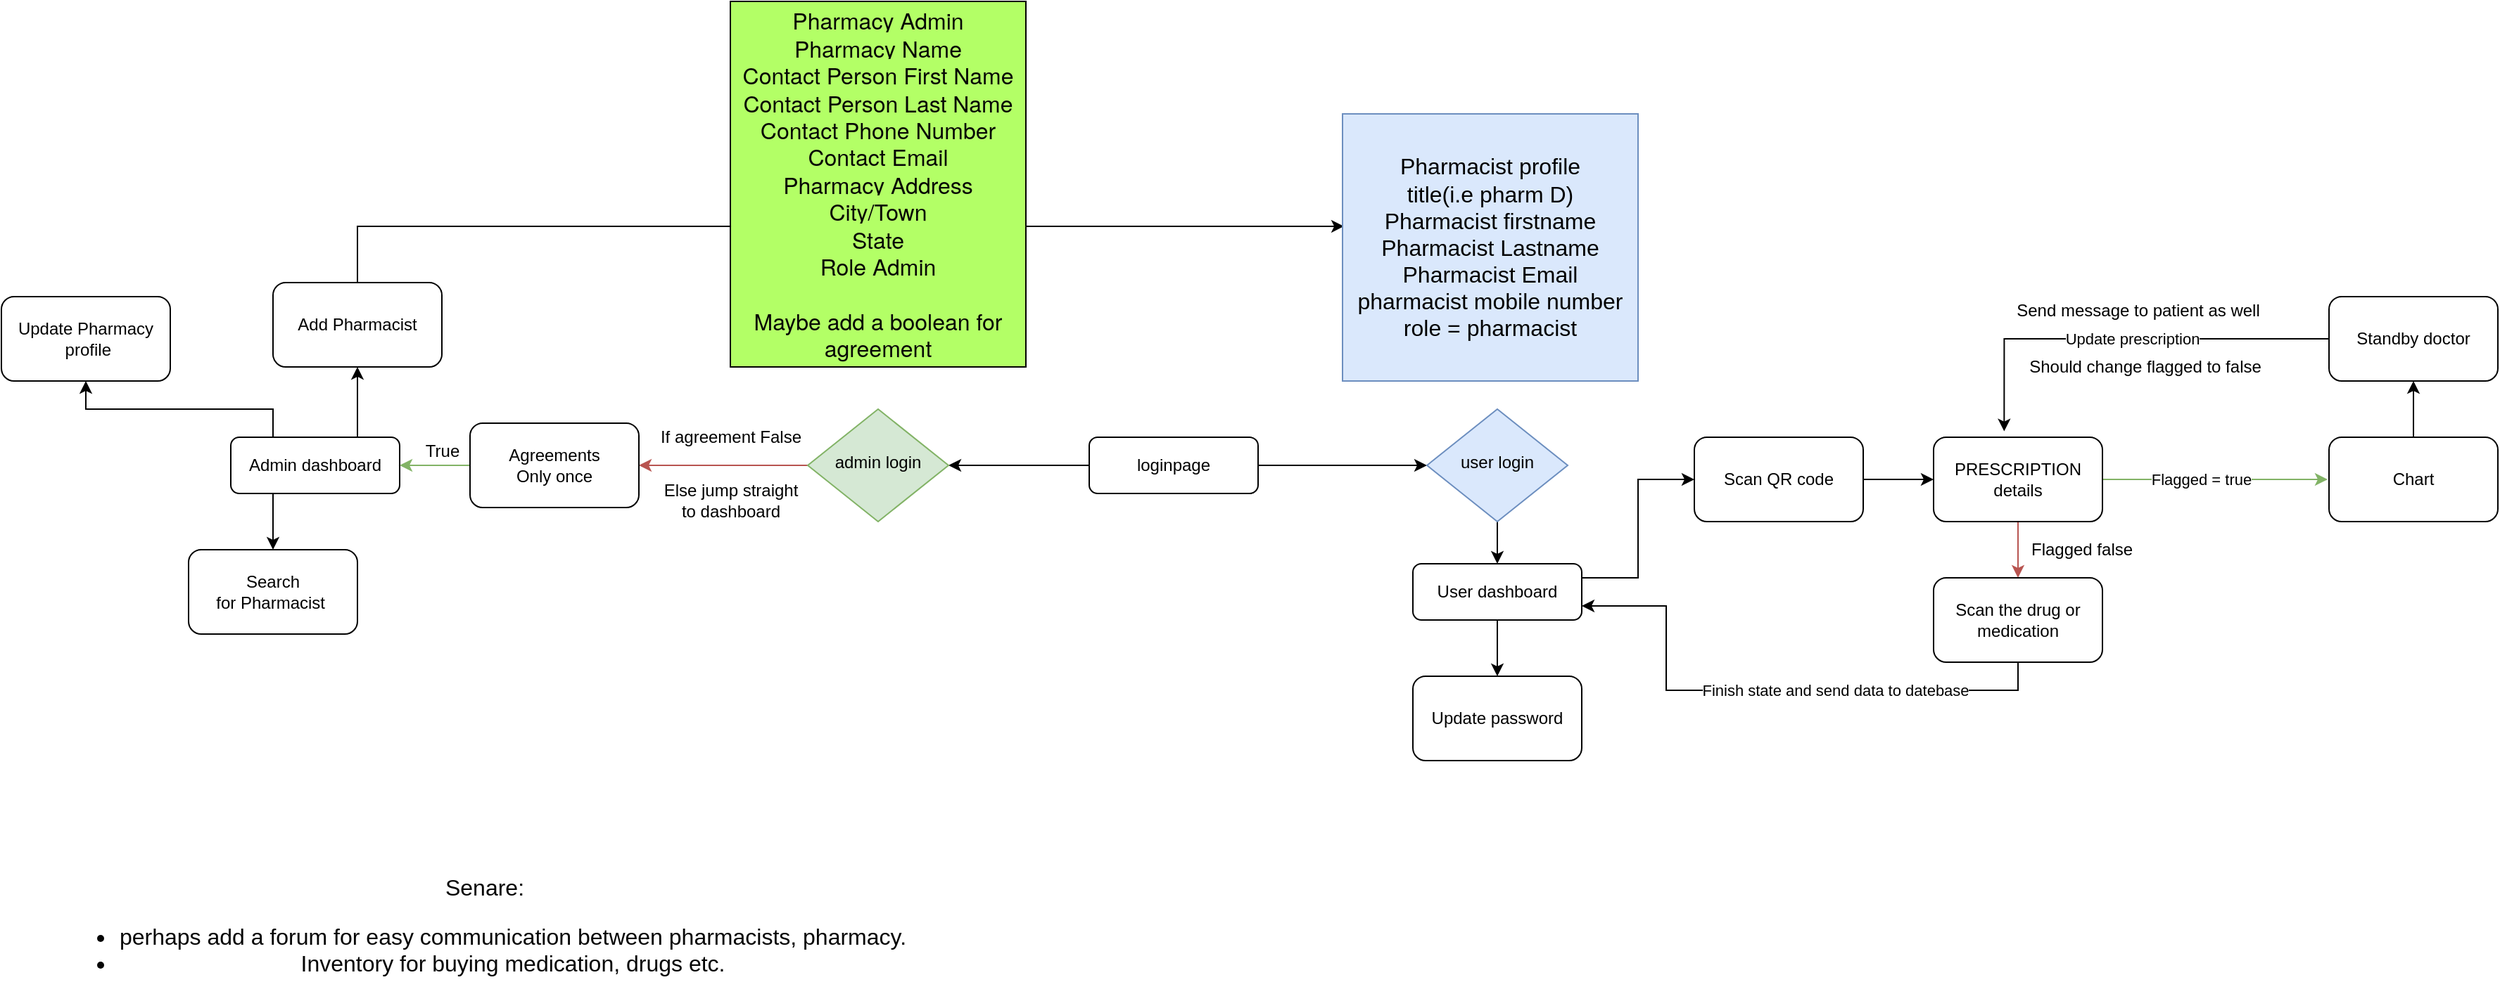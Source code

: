<mxfile version="16.6.8" type="gitlab">
  <diagram id="C5RBs43oDa-KdzZeNtuy" name="Page-1">
    <mxGraphModel dx="2249" dy="1963" grid="1" gridSize="10" guides="1" tooltips="1" connect="1" arrows="1" fold="1" page="1" pageScale="1" pageWidth="827" pageHeight="1169" math="0" shadow="0">
      <root>
        <mxCell id="WIyWlLk6GJQsqaUBKTNV-0" />
        <mxCell id="WIyWlLk6GJQsqaUBKTNV-1" parent="WIyWlLk6GJQsqaUBKTNV-0" />
        <mxCell id="Dos6IfHk-zw9CJUv5LPl-1" style="edgeStyle=orthogonalEdgeStyle;rounded=0;orthogonalLoop=1;jettySize=auto;html=1;exitX=1;exitY=0.5;exitDx=0;exitDy=0;entryX=0;entryY=0.5;entryDx=0;entryDy=0;" parent="WIyWlLk6GJQsqaUBKTNV-1" source="WIyWlLk6GJQsqaUBKTNV-3" target="WIyWlLk6GJQsqaUBKTNV-6" edge="1">
          <mxGeometry relative="1" as="geometry" />
        </mxCell>
        <mxCell id="Dos6IfHk-zw9CJUv5LPl-4" style="edgeStyle=orthogonalEdgeStyle;rounded=0;orthogonalLoop=1;jettySize=auto;html=1;exitX=0;exitY=0.5;exitDx=0;exitDy=0;" parent="WIyWlLk6GJQsqaUBKTNV-1" source="WIyWlLk6GJQsqaUBKTNV-3" target="WIyWlLk6GJQsqaUBKTNV-10" edge="1">
          <mxGeometry relative="1" as="geometry" />
        </mxCell>
        <mxCell id="WIyWlLk6GJQsqaUBKTNV-3" value="loginpage" style="rounded=1;whiteSpace=wrap;html=1;fontSize=12;glass=0;strokeWidth=1;shadow=0;" parent="WIyWlLk6GJQsqaUBKTNV-1" vertex="1">
          <mxGeometry x="360" y="130" width="120" height="40" as="geometry" />
        </mxCell>
        <mxCell id="Dos6IfHk-zw9CJUv5LPl-69" style="edgeStyle=orthogonalEdgeStyle;rounded=0;orthogonalLoop=1;jettySize=auto;html=1;exitX=0.5;exitY=1;exitDx=0;exitDy=0;entryX=0.5;entryY=0;entryDx=0;entryDy=0;fontColor=#050505;" parent="WIyWlLk6GJQsqaUBKTNV-1" source="WIyWlLk6GJQsqaUBKTNV-6" target="WIyWlLk6GJQsqaUBKTNV-7" edge="1">
          <mxGeometry relative="1" as="geometry" />
        </mxCell>
        <mxCell id="WIyWlLk6GJQsqaUBKTNV-6" value="user login" style="rhombus;whiteSpace=wrap;html=1;shadow=0;fontFamily=Helvetica;fontSize=12;align=center;strokeWidth=1;spacing=6;spacingTop=-4;fillColor=#dae8fc;strokeColor=#6c8ebf;" parent="WIyWlLk6GJQsqaUBKTNV-1" vertex="1">
          <mxGeometry x="600" y="110" width="100" height="80" as="geometry" />
        </mxCell>
        <mxCell id="Dos6IfHk-zw9CJUv5LPl-10" style="edgeStyle=orthogonalEdgeStyle;rounded=0;orthogonalLoop=1;jettySize=auto;html=1;exitX=0.5;exitY=1;exitDx=0;exitDy=0;" parent="WIyWlLk6GJQsqaUBKTNV-1" source="WIyWlLk6GJQsqaUBKTNV-7" target="Dos6IfHk-zw9CJUv5LPl-7" edge="1">
          <mxGeometry relative="1" as="geometry" />
        </mxCell>
        <mxCell id="Dos6IfHk-zw9CJUv5LPl-55" style="edgeStyle=orthogonalEdgeStyle;rounded=0;orthogonalLoop=1;jettySize=auto;html=1;exitX=1;exitY=0.25;exitDx=0;exitDy=0;entryX=0;entryY=0.5;entryDx=0;entryDy=0;" parent="WIyWlLk6GJQsqaUBKTNV-1" source="WIyWlLk6GJQsqaUBKTNV-7" target="Dos6IfHk-zw9CJUv5LPl-27" edge="1">
          <mxGeometry relative="1" as="geometry" />
        </mxCell>
        <mxCell id="WIyWlLk6GJQsqaUBKTNV-7" value="User dashboard" style="rounded=1;whiteSpace=wrap;html=1;fontSize=12;glass=0;strokeWidth=1;shadow=0;" parent="WIyWlLk6GJQsqaUBKTNV-1" vertex="1">
          <mxGeometry x="590" y="220" width="120" height="40" as="geometry" />
        </mxCell>
        <mxCell id="Dos6IfHk-zw9CJUv5LPl-59" style="edgeStyle=orthogonalEdgeStyle;rounded=0;orthogonalLoop=1;jettySize=auto;html=1;exitX=0;exitY=0.5;exitDx=0;exitDy=0;entryX=1;entryY=0.5;entryDx=0;entryDy=0;fillColor=#f8cecc;strokeColor=#b85450;" parent="WIyWlLk6GJQsqaUBKTNV-1" source="WIyWlLk6GJQsqaUBKTNV-10" target="Dos6IfHk-zw9CJUv5LPl-15" edge="1">
          <mxGeometry relative="1" as="geometry" />
        </mxCell>
        <mxCell id="WIyWlLk6GJQsqaUBKTNV-10" value="admin login" style="rhombus;whiteSpace=wrap;html=1;shadow=0;fontFamily=Helvetica;fontSize=12;align=center;strokeWidth=1;spacing=6;spacingTop=-4;fillColor=#d5e8d4;strokeColor=#82b366;" parent="WIyWlLk6GJQsqaUBKTNV-1" vertex="1">
          <mxGeometry x="160" y="110" width="100" height="80" as="geometry" />
        </mxCell>
        <mxCell id="Dos6IfHk-zw9CJUv5LPl-56" style="edgeStyle=orthogonalEdgeStyle;rounded=0;orthogonalLoop=1;jettySize=auto;html=1;exitX=0.75;exitY=0;exitDx=0;exitDy=0;entryX=0.5;entryY=1;entryDx=0;entryDy=0;" parent="WIyWlLk6GJQsqaUBKTNV-1" source="WIyWlLk6GJQsqaUBKTNV-12" target="Dos6IfHk-zw9CJUv5LPl-13" edge="1">
          <mxGeometry relative="1" as="geometry" />
        </mxCell>
        <mxCell id="Dos6IfHk-zw9CJUv5LPl-57" style="edgeStyle=orthogonalEdgeStyle;rounded=0;orthogonalLoop=1;jettySize=auto;html=1;exitX=0.25;exitY=0;exitDx=0;exitDy=0;entryX=0.5;entryY=1;entryDx=0;entryDy=0;" parent="WIyWlLk6GJQsqaUBKTNV-1" source="WIyWlLk6GJQsqaUBKTNV-12" target="Dos6IfHk-zw9CJUv5LPl-6" edge="1">
          <mxGeometry relative="1" as="geometry" />
        </mxCell>
        <mxCell id="Dos6IfHk-zw9CJUv5LPl-61" style="edgeStyle=orthogonalEdgeStyle;rounded=0;orthogonalLoop=1;jettySize=auto;html=1;exitX=0.25;exitY=1;exitDx=0;exitDy=0;entryX=0.5;entryY=0;entryDx=0;entryDy=0;" parent="WIyWlLk6GJQsqaUBKTNV-1" source="WIyWlLk6GJQsqaUBKTNV-12" target="Dos6IfHk-zw9CJUv5LPl-11" edge="1">
          <mxGeometry relative="1" as="geometry" />
        </mxCell>
        <mxCell id="WIyWlLk6GJQsqaUBKTNV-12" value="Admin dashboard" style="rounded=1;whiteSpace=wrap;html=1;fontSize=12;glass=0;strokeWidth=1;shadow=0;" parent="WIyWlLk6GJQsqaUBKTNV-1" vertex="1">
          <mxGeometry x="-250" y="130" width="120" height="40" as="geometry" />
        </mxCell>
        <mxCell id="Dos6IfHk-zw9CJUv5LPl-6" value="Update Pharmacy&lt;br&gt;&amp;nbsp;profile" style="rounded=1;whiteSpace=wrap;html=1;" parent="WIyWlLk6GJQsqaUBKTNV-1" vertex="1">
          <mxGeometry x="-413" y="30" width="120" height="60" as="geometry" />
        </mxCell>
        <mxCell id="Dos6IfHk-zw9CJUv5LPl-7" value="Update password" style="rounded=1;whiteSpace=wrap;html=1;" parent="WIyWlLk6GJQsqaUBKTNV-1" vertex="1">
          <mxGeometry x="590" y="300" width="120" height="60" as="geometry" />
        </mxCell>
        <mxCell id="Dos6IfHk-zw9CJUv5LPl-11" value="Search for&amp;nbsp;&lt;span&gt;&lt;/span&gt;&lt;span&gt;&lt;/span&gt;&lt;span&gt;Pharmacist&amp;nbsp;&lt;/span&gt;" style="rounded=1;whiteSpace=wrap;html=1;" parent="WIyWlLk6GJQsqaUBKTNV-1" vertex="1">
          <mxGeometry x="-280" y="210" width="120" height="60" as="geometry" />
        </mxCell>
        <mxCell id="11dvm7PYEADuuS8FQwNl-2" style="edgeStyle=orthogonalEdgeStyle;rounded=0;orthogonalLoop=1;jettySize=auto;html=1;exitX=0.5;exitY=0;exitDx=0;exitDy=0;entryX=0.005;entryY=0.421;entryDx=0;entryDy=0;entryPerimeter=0;" edge="1" parent="WIyWlLk6GJQsqaUBKTNV-1" source="Dos6IfHk-zw9CJUv5LPl-13" target="Dos6IfHk-zw9CJUv5LPl-66">
          <mxGeometry relative="1" as="geometry">
            <mxPoint x="20" y="-260" as="targetPoint" />
          </mxGeometry>
        </mxCell>
        <mxCell id="Dos6IfHk-zw9CJUv5LPl-13" value="Add Pharmacist" style="rounded=1;whiteSpace=wrap;html=1;" parent="WIyWlLk6GJQsqaUBKTNV-1" vertex="1">
          <mxGeometry x="-220" y="20" width="120" height="60" as="geometry" />
        </mxCell>
        <mxCell id="Dos6IfHk-zw9CJUv5LPl-60" style="edgeStyle=orthogonalEdgeStyle;rounded=0;orthogonalLoop=1;jettySize=auto;html=1;exitX=0;exitY=0.5;exitDx=0;exitDy=0;entryX=1;entryY=0.5;entryDx=0;entryDy=0;fillColor=#d5e8d4;strokeColor=#82b366;" parent="WIyWlLk6GJQsqaUBKTNV-1" source="Dos6IfHk-zw9CJUv5LPl-15" target="WIyWlLk6GJQsqaUBKTNV-12" edge="1">
          <mxGeometry relative="1" as="geometry" />
        </mxCell>
        <mxCell id="Dos6IfHk-zw9CJUv5LPl-15" value="Agreements&lt;br&gt;Only once" style="rounded=1;whiteSpace=wrap;html=1;" parent="WIyWlLk6GJQsqaUBKTNV-1" vertex="1">
          <mxGeometry x="-80" y="120" width="120" height="60" as="geometry" />
        </mxCell>
        <mxCell id="Dos6IfHk-zw9CJUv5LPl-38" style="edgeStyle=orthogonalEdgeStyle;rounded=0;orthogonalLoop=1;jettySize=auto;html=1;exitX=1;exitY=0.5;exitDx=0;exitDy=0;entryX=0;entryY=0.5;entryDx=0;entryDy=0;" parent="WIyWlLk6GJQsqaUBKTNV-1" source="Dos6IfHk-zw9CJUv5LPl-27" target="Dos6IfHk-zw9CJUv5LPl-37" edge="1">
          <mxGeometry relative="1" as="geometry" />
        </mxCell>
        <mxCell id="Dos6IfHk-zw9CJUv5LPl-27" value="Scan QR code" style="rounded=1;whiteSpace=wrap;html=1;" parent="WIyWlLk6GJQsqaUBKTNV-1" vertex="1">
          <mxGeometry x="790" y="130" width="120" height="60" as="geometry" />
        </mxCell>
        <mxCell id="Dos6IfHk-zw9CJUv5LPl-40" style="edgeStyle=orthogonalEdgeStyle;rounded=0;orthogonalLoop=1;jettySize=auto;html=1;exitX=1;exitY=0.5;exitDx=0;exitDy=0;fillColor=#d5e8d4;strokeColor=#82b366;" parent="WIyWlLk6GJQsqaUBKTNV-1" source="Dos6IfHk-zw9CJUv5LPl-37" edge="1">
          <mxGeometry relative="1" as="geometry">
            <mxPoint x="1110" y="150" as="sourcePoint" />
            <mxPoint x="1240" y="160" as="targetPoint" />
            <Array as="points">
              <mxPoint x="1230" y="160" />
            </Array>
          </mxGeometry>
        </mxCell>
        <mxCell id="Dos6IfHk-zw9CJUv5LPl-42" value="Flagged = true" style="edgeLabel;html=1;align=center;verticalAlign=middle;resizable=0;points=[];" parent="Dos6IfHk-zw9CJUv5LPl-40" vertex="1" connectable="0">
          <mxGeometry x="-0.362" y="-1" relative="1" as="geometry">
            <mxPoint x="19" y="-1" as="offset" />
          </mxGeometry>
        </mxCell>
        <mxCell id="Dos6IfHk-zw9CJUv5LPl-50" style="edgeStyle=orthogonalEdgeStyle;rounded=0;orthogonalLoop=1;jettySize=auto;html=1;exitX=0.5;exitY=1;exitDx=0;exitDy=0;entryX=0.5;entryY=0;entryDx=0;entryDy=0;fillColor=#f8cecc;strokeColor=#b85450;" parent="WIyWlLk6GJQsqaUBKTNV-1" source="Dos6IfHk-zw9CJUv5LPl-37" target="Dos6IfHk-zw9CJUv5LPl-49" edge="1">
          <mxGeometry relative="1" as="geometry" />
        </mxCell>
        <mxCell id="Dos6IfHk-zw9CJUv5LPl-37" value="&lt;span&gt;&lt;/span&gt;&lt;span&gt;&lt;/span&gt;&lt;span&gt;PRESCRIPTION details&lt;/span&gt;" style="rounded=1;whiteSpace=wrap;html=1;" parent="WIyWlLk6GJQsqaUBKTNV-1" vertex="1">
          <mxGeometry x="960" y="130" width="120" height="60" as="geometry" />
        </mxCell>
        <mxCell id="Dos6IfHk-zw9CJUv5LPl-44" style="edgeStyle=orthogonalEdgeStyle;rounded=0;orthogonalLoop=1;jettySize=auto;html=1;exitX=0.5;exitY=0;exitDx=0;exitDy=0;entryX=0.5;entryY=1;entryDx=0;entryDy=0;" parent="WIyWlLk6GJQsqaUBKTNV-1" source="Dos6IfHk-zw9CJUv5LPl-39" target="Dos6IfHk-zw9CJUv5LPl-43" edge="1">
          <mxGeometry relative="1" as="geometry">
            <mxPoint x="1260" y="110" as="targetPoint" />
          </mxGeometry>
        </mxCell>
        <mxCell id="Dos6IfHk-zw9CJUv5LPl-39" value="Chart" style="rounded=1;whiteSpace=wrap;html=1;" parent="WIyWlLk6GJQsqaUBKTNV-1" vertex="1">
          <mxGeometry x="1241" y="130" width="120" height="60" as="geometry" />
        </mxCell>
        <mxCell id="Dos6IfHk-zw9CJUv5LPl-46" style="edgeStyle=orthogonalEdgeStyle;rounded=0;orthogonalLoop=1;jettySize=auto;html=1;exitX=0;exitY=0.5;exitDx=0;exitDy=0;entryX=0.418;entryY=-0.07;entryDx=0;entryDy=0;entryPerimeter=0;" parent="WIyWlLk6GJQsqaUBKTNV-1" source="Dos6IfHk-zw9CJUv5LPl-43" target="Dos6IfHk-zw9CJUv5LPl-37" edge="1">
          <mxGeometry relative="1" as="geometry" />
        </mxCell>
        <mxCell id="Dos6IfHk-zw9CJUv5LPl-47" value="Update prescription" style="edgeLabel;html=1;align=center;verticalAlign=middle;resizable=0;points=[];" parent="Dos6IfHk-zw9CJUv5LPl-46" vertex="1" connectable="0">
          <mxGeometry x="0.205" y="1" relative="1" as="geometry">
            <mxPoint x="38" y="-1" as="offset" />
          </mxGeometry>
        </mxCell>
        <mxCell id="Dos6IfHk-zw9CJUv5LPl-43" value="Standby doctor" style="rounded=1;whiteSpace=wrap;html=1;" parent="WIyWlLk6GJQsqaUBKTNV-1" vertex="1">
          <mxGeometry x="1241" y="30" width="120" height="60" as="geometry" />
        </mxCell>
        <mxCell id="Dos6IfHk-zw9CJUv5LPl-48" value="Send message to patient as well" style="text;html=1;align=center;verticalAlign=middle;resizable=0;points=[];autosize=1;strokeColor=none;fillColor=none;" parent="WIyWlLk6GJQsqaUBKTNV-1" vertex="1">
          <mxGeometry x="1010" y="30" width="190" height="20" as="geometry" />
        </mxCell>
        <mxCell id="Dos6IfHk-zw9CJUv5LPl-53" style="edgeStyle=orthogonalEdgeStyle;rounded=0;orthogonalLoop=1;jettySize=auto;html=1;exitX=0.5;exitY=1;exitDx=0;exitDy=0;entryX=1;entryY=0.75;entryDx=0;entryDy=0;" parent="WIyWlLk6GJQsqaUBKTNV-1" source="Dos6IfHk-zw9CJUv5LPl-49" target="WIyWlLk6GJQsqaUBKTNV-7" edge="1">
          <mxGeometry relative="1" as="geometry">
            <mxPoint x="1020" y="320" as="targetPoint" />
            <Array as="points">
              <mxPoint x="1020" y="310" />
              <mxPoint x="770" y="310" />
              <mxPoint x="770" y="250" />
            </Array>
          </mxGeometry>
        </mxCell>
        <mxCell id="Dos6IfHk-zw9CJUv5LPl-54" value="Finish state and send data to datebase" style="edgeLabel;html=1;align=center;verticalAlign=middle;resizable=0;points=[];" parent="Dos6IfHk-zw9CJUv5LPl-53" vertex="1" connectable="0">
          <mxGeometry x="-0.133" y="-1" relative="1" as="geometry">
            <mxPoint x="19" y="1" as="offset" />
          </mxGeometry>
        </mxCell>
        <mxCell id="Dos6IfHk-zw9CJUv5LPl-49" value="Scan the drug or medication" style="rounded=1;whiteSpace=wrap;html=1;" parent="WIyWlLk6GJQsqaUBKTNV-1" vertex="1">
          <mxGeometry x="960" y="230" width="120" height="60" as="geometry" />
        </mxCell>
        <mxCell id="Dos6IfHk-zw9CJUv5LPl-51" value="Flagged false" style="text;html=1;align=center;verticalAlign=middle;resizable=0;points=[];autosize=1;strokeColor=none;fillColor=none;" parent="WIyWlLk6GJQsqaUBKTNV-1" vertex="1">
          <mxGeometry x="1020" y="200" width="90" height="20" as="geometry" />
        </mxCell>
        <mxCell id="Dos6IfHk-zw9CJUv5LPl-52" value="Should change flagged to false" style="text;html=1;align=center;verticalAlign=middle;resizable=0;points=[];autosize=1;strokeColor=none;fillColor=none;" parent="WIyWlLk6GJQsqaUBKTNV-1" vertex="1">
          <mxGeometry x="1020" y="70" width="180" height="20" as="geometry" />
        </mxCell>
        <mxCell id="Dos6IfHk-zw9CJUv5LPl-62" value="If agreement False" style="text;html=1;align=center;verticalAlign=middle;resizable=0;points=[];autosize=1;strokeColor=none;fillColor=none;" parent="WIyWlLk6GJQsqaUBKTNV-1" vertex="1">
          <mxGeometry x="45" y="120" width="120" height="20" as="geometry" />
        </mxCell>
        <mxCell id="Dos6IfHk-zw9CJUv5LPl-63" value="Else jump straight &lt;br&gt;to dashboard" style="text;html=1;align=center;verticalAlign=middle;resizable=0;points=[];autosize=1;strokeColor=none;fillColor=none;" parent="WIyWlLk6GJQsqaUBKTNV-1" vertex="1">
          <mxGeometry x="50" y="160" width="110" height="30" as="geometry" />
        </mxCell>
        <mxCell id="Dos6IfHk-zw9CJUv5LPl-64" value="True" style="text;html=1;align=center;verticalAlign=middle;resizable=0;points=[];autosize=1;strokeColor=none;fillColor=none;" parent="WIyWlLk6GJQsqaUBKTNV-1" vertex="1">
          <mxGeometry x="-120" y="130" width="40" height="20" as="geometry" />
        </mxCell>
        <mxCell id="Dos6IfHk-zw9CJUv5LPl-66" value="&lt;font style=&quot;font-size: 16px&quot;&gt;Pharmacist profile&lt;br&gt;title(i.e pharm D)&lt;br&gt;Pharmacist firstname&lt;br&gt;Pharmacist Lastname&lt;br&gt;Pharmacist Email&lt;br&gt;pharmacist mobile number&lt;br&gt;role = pharmacist&lt;/font&gt;" style="whiteSpace=wrap;html=1;fillColor=#dae8fc;strokeColor=#6c8ebf;" parent="WIyWlLk6GJQsqaUBKTNV-1" vertex="1">
          <mxGeometry x="540" y="-100" width="210" height="190" as="geometry" />
        </mxCell>
        <mxCell id="Dos6IfHk-zw9CJUv5LPl-67" value="&lt;span style=&quot;font-family: &amp;#34;whitney&amp;#34; , &amp;#34;helvetica neue&amp;#34; , &amp;#34;helvetica&amp;#34; , &amp;#34;arial&amp;#34; , sans-serif ; font-size: 16px&quot;&gt;&lt;font color=&quot;#050505&quot;&gt;&lt;span style=&quot;background-color: rgb(179 , 255 , 102)&quot;&gt;Pharmacy Admin&lt;br&gt;Pharmacy Name&lt;br&gt;Contact Person First Name&lt;br&gt;Contact Person Last Name&lt;br&gt;Contact Phone Number&lt;br&gt;Contact Email&lt;br&gt;Pharmacy Address&lt;br&gt;City/Town&lt;br&gt;State&lt;br&gt;Role Admin&lt;br&gt;&lt;br&gt;Maybe add a boolean for agreement&lt;/span&gt;&lt;br&gt;&lt;/font&gt;&lt;/span&gt;" style="rounded=0;whiteSpace=wrap;html=1;align=center;strokeColor=#000000;fillColor=#B3FF66;" parent="WIyWlLk6GJQsqaUBKTNV-1" vertex="1">
          <mxGeometry x="105" y="-180" width="210" height="260" as="geometry" />
        </mxCell>
        <mxCell id="Dos6IfHk-zw9CJUv5LPl-68" style="edgeStyle=orthogonalEdgeStyle;rounded=0;orthogonalLoop=1;jettySize=auto;html=1;exitX=0.5;exitY=1;exitDx=0;exitDy=0;" parent="WIyWlLk6GJQsqaUBKTNV-1" source="Dos6IfHk-zw9CJUv5LPl-67" target="Dos6IfHk-zw9CJUv5LPl-67" edge="1">
          <mxGeometry relative="1" as="geometry" />
        </mxCell>
        <mxCell id="Dos6IfHk-zw9CJUv5LPl-71" value="Senare: &lt;br&gt;&lt;ul&gt;&lt;li&gt;perhaps add a forum for easy communication between pharmacists, pharmacy.&lt;/li&gt;&lt;li&gt;Inventory for buying medication, drugs etc.&lt;/li&gt;&lt;/ul&gt;" style="text;html=1;align=center;verticalAlign=middle;resizable=0;points=[];autosize=1;strokeColor=none;fillColor=none;fontSize=16;fontColor=#050505;" parent="WIyWlLk6GJQsqaUBKTNV-1" vertex="1">
          <mxGeometry x="-375" y="440" width="610" height="90" as="geometry" />
        </mxCell>
      </root>
    </mxGraphModel>
  </diagram>
</mxfile>
